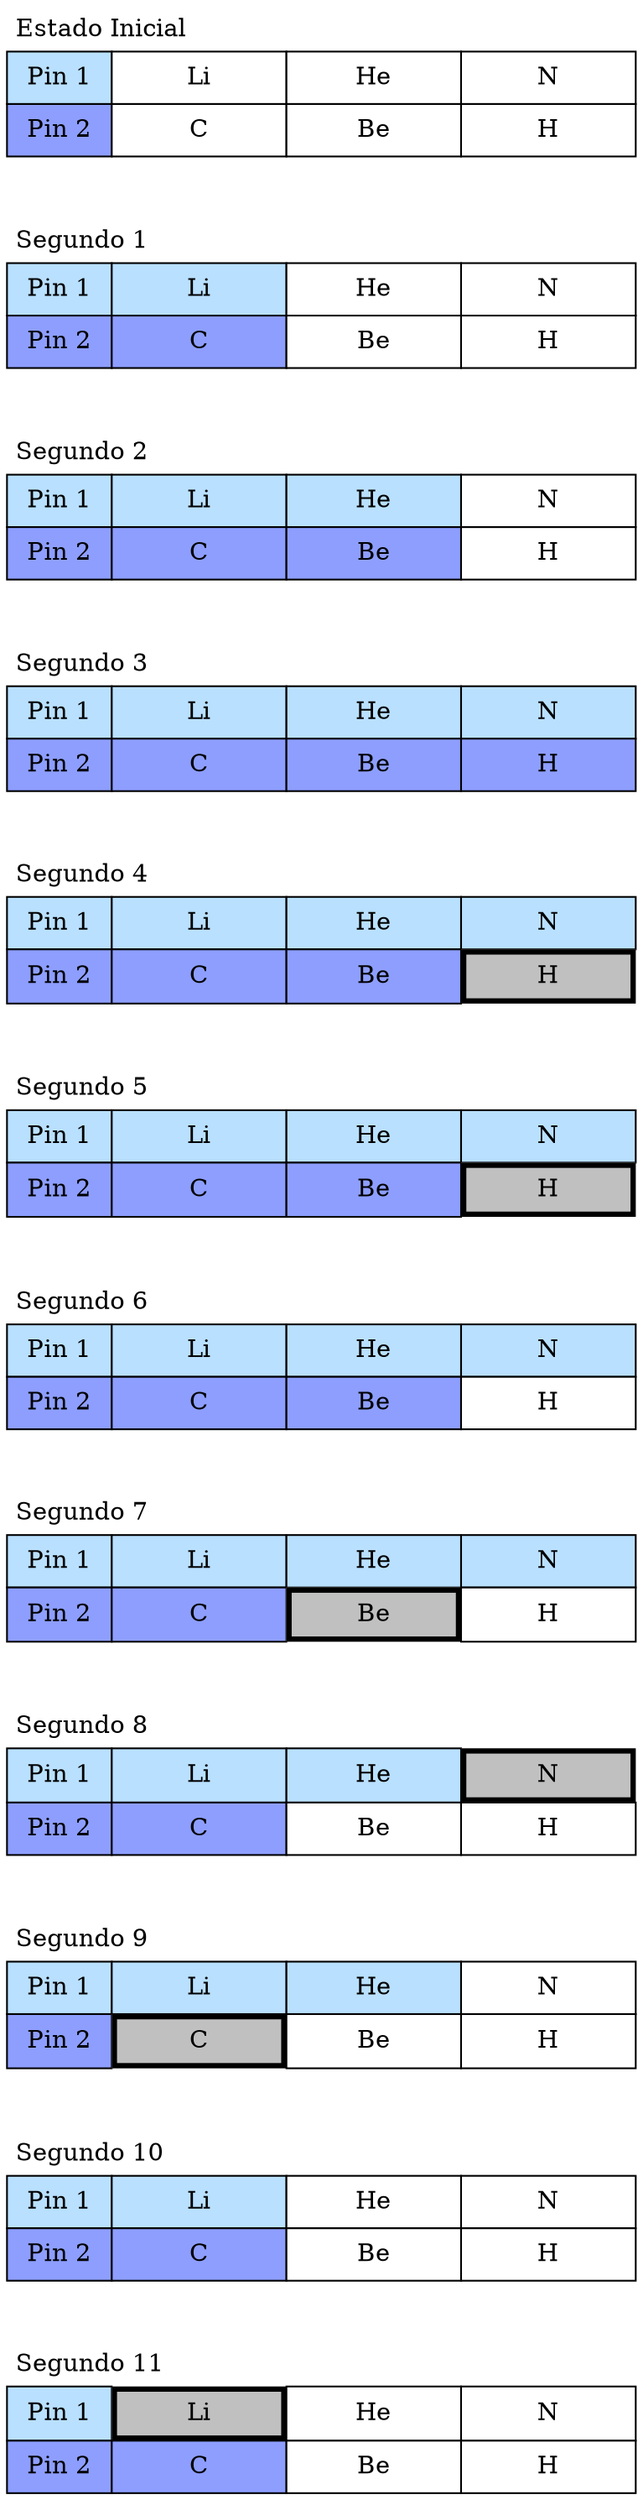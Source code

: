 digraph pasos {
rankdir = TB;
node0 [shape=none, margin=0, label=
<<TABLE BORDER="0" CELLBORDER="1" CELLSPACING="0" CELLPADDING="5">
<tr>
<td border="0" colspan="4" align="left">Estado Inicial</td>
</tr><tr>
<td BGCOLOR="#B9E0FF" width="60" height="30">Pin 1</td>
<td BGCOLOR="white" width="100" height="30">Li</td>
<td BGCOLOR="white" width="100" height="30">He</td>
<td BGCOLOR="white" width="100" height="30">N</td>
</tr>
<tr>
<td BGCOLOR="#8D9EFF" width="60" height="30">Pin 2</td>
<td BGCOLOR="white" width="100" height="30">C</td>
<td BGCOLOR="white" width="100" height="30">Be</td>
<td BGCOLOR="white" width="100" height="30">H</td>
</tr>
</TABLE>>
];
node0 -> node1[style=invis];
node1 [shape=none, margin=0, label=
<<TABLE BORDER="0" CELLBORDER="1" CELLSPACING="0" CELLPADDING="5">
<tr>
<td border="0" colspan="4" align="left">Segundo 1</td>
</tr><tr>
<td BGCOLOR="#B9E0FF" width="60" height="30">Pin 1</td>
<td BGCOLOR="#B9E0FF" width="100" height="30">Li</td>
<td BGCOLOR="white" width="100" height="30">He</td>
<td BGCOLOR="white" width="100" height="30">N</td>
</tr>
<tr>
<td BGCOLOR="#8D9EFF" width="60" height="30">Pin 2</td>
<td BGCOLOR="#8D9EFF" width="100" height="30">C</td>
<td BGCOLOR="white" width="100" height="30">Be</td>
<td BGCOLOR="white" width="100" height="30">H</td>
</tr>
</TABLE>>
];
node1 -> node2[style=invis];
node2 [shape=none, margin=0, label=
<<TABLE BORDER="0" CELLBORDER="1" CELLSPACING="0" CELLPADDING="5">
<tr>
<td border="0" colspan="4" align="left">Segundo 2</td>
</tr><tr>
<td BGCOLOR="#B9E0FF" width="60" height="30">Pin 1</td>
<td BGCOLOR="#B9E0FF" width="100" height="30">Li</td>
<td BGCOLOR="#B9E0FF" width="100" height="30">He</td>
<td BGCOLOR="white" width="100" height="30">N</td>
</tr>
<tr>
<td BGCOLOR="#8D9EFF" width="60" height="30">Pin 2</td>
<td BGCOLOR="#8D9EFF" width="100" height="30">C</td>
<td BGCOLOR="#8D9EFF" width="100" height="30">Be</td>
<td BGCOLOR="white" width="100" height="30">H</td>
</tr>
</TABLE>>
];
node2 -> node3[style=invis];
node3 [shape=none, margin=0, label=
<<TABLE BORDER="0" CELLBORDER="1" CELLSPACING="0" CELLPADDING="5">
<tr>
<td border="0" colspan="4" align="left">Segundo 3</td>
</tr><tr>
<td BGCOLOR="#B9E0FF" width="60" height="30">Pin 1</td>
<td BGCOLOR="#B9E0FF" width="100" height="30">Li</td>
<td BGCOLOR="#B9E0FF" width="100" height="30">He</td>
<td BGCOLOR="#B9E0FF" width="100" height="30">N</td>
</tr>
<tr>
<td BGCOLOR="#8D9EFF" width="60" height="30">Pin 2</td>
<td BGCOLOR="#8D9EFF" width="100" height="30">C</td>
<td BGCOLOR="#8D9EFF" width="100" height="30">Be</td>
<td BGCOLOR="#8D9EFF" width="100" height="30">H</td>
</tr>
</TABLE>>
];
node3 -> node4[style=invis];
node4 [shape=none, margin=0, label=
<<TABLE BORDER="0" CELLBORDER="1" CELLSPACING="0" CELLPADDING="5">
<tr>
<td border="0" colspan="4" align="left">Segundo 4</td>
</tr><tr>
<td BGCOLOR="#B9E0FF" width="60" height="30">Pin 1</td>
<td BGCOLOR="#B9E0FF" width="100" height="30">Li</td>
<td BGCOLOR="#B9E0FF" width="100" height="30">He</td>
<td BGCOLOR="#B9E0FF" width="100" height="30">N</td>
</tr>
<tr>
<td BGCOLOR="#8D9EFF" width="60" height="30">Pin 2</td>
<td BGCOLOR="#8D9EFF" width="100" height="30">C</td>
<td BGCOLOR="#8D9EFF" width="100" height="30">Be</td>
<td BGCOLOR="gray" width="100" height="30" border="3">H</td>
</tr>
</TABLE>>
];
node4 -> node5[style=invis];
node5 [shape=none, margin=0, label=
<<TABLE BORDER="0" CELLBORDER="1" CELLSPACING="0" CELLPADDING="5">
<tr>
<td border="0" colspan="4" align="left">Segundo 5</td>
</tr><tr>
<td BGCOLOR="#B9E0FF" width="60" height="30">Pin 1</td>
<td BGCOLOR="#B9E0FF" width="100" height="30">Li</td>
<td BGCOLOR="#B9E0FF" width="100" height="30">He</td>
<td BGCOLOR="#B9E0FF" width="100" height="30">N</td>
</tr>
<tr>
<td BGCOLOR="#8D9EFF" width="60" height="30">Pin 2</td>
<td BGCOLOR="#8D9EFF" width="100" height="30">C</td>
<td BGCOLOR="#8D9EFF" width="100" height="30">Be</td>
<td BGCOLOR="gray" width="100" height="30" border="3">H</td>
</tr>
</TABLE>>
];
node5 -> node6[style=invis];
node6 [shape=none, margin=0, label=
<<TABLE BORDER="0" CELLBORDER="1" CELLSPACING="0" CELLPADDING="5">
<tr>
<td border="0" colspan="4" align="left">Segundo 6</td>
</tr><tr>
<td BGCOLOR="#B9E0FF" width="60" height="30">Pin 1</td>
<td BGCOLOR="#B9E0FF" width="100" height="30">Li</td>
<td BGCOLOR="#B9E0FF" width="100" height="30">He</td>
<td BGCOLOR="#B9E0FF" width="100" height="30">N</td>
</tr>
<tr>
<td BGCOLOR="#8D9EFF" width="60" height="30">Pin 2</td>
<td BGCOLOR="#8D9EFF" width="100" height="30">C</td>
<td BGCOLOR="#8D9EFF" width="100" height="30">Be</td>
<td BGCOLOR="white" width="100" height="30">H</td>
</tr>
</TABLE>>
];
node6 -> node7[style=invis];
node7 [shape=none, margin=0, label=
<<TABLE BORDER="0" CELLBORDER="1" CELLSPACING="0" CELLPADDING="5">
<tr>
<td border="0" colspan="4" align="left">Segundo 7</td>
</tr><tr>
<td BGCOLOR="#B9E0FF" width="60" height="30">Pin 1</td>
<td BGCOLOR="#B9E0FF" width="100" height="30">Li</td>
<td BGCOLOR="#B9E0FF" width="100" height="30">He</td>
<td BGCOLOR="#B9E0FF" width="100" height="30">N</td>
</tr>
<tr>
<td BGCOLOR="#8D9EFF" width="60" height="30">Pin 2</td>
<td BGCOLOR="#8D9EFF" width="100" height="30">C</td>
<td BGCOLOR="gray" width="100" height="30" border="3">Be</td>
<td BGCOLOR="white" width="100" height="30">H</td>
</tr>
</TABLE>>
];
node7 -> node8[style=invis];
node8 [shape=none, margin=0, label=
<<TABLE BORDER="0" CELLBORDER="1" CELLSPACING="0" CELLPADDING="5">
<tr>
<td border="0" colspan="4" align="left">Segundo 8</td>
</tr><tr>
<td BGCOLOR="#B9E0FF" width="60" height="30">Pin 1</td>
<td BGCOLOR="#B9E0FF" width="100" height="30">Li</td>
<td BGCOLOR="#B9E0FF" width="100" height="30">He</td>
<td BGCOLOR="gray" width="100" height="30" border="3">N</td>
</tr>
<tr>
<td BGCOLOR="#8D9EFF" width="60" height="30">Pin 2</td>
<td BGCOLOR="#8D9EFF" width="100" height="30">C</td>
<td BGCOLOR="white" width="100" height="30">Be</td>
<td BGCOLOR="white" width="100" height="30">H</td>
</tr>
</TABLE>>
];
node8 -> node9[style=invis];
node9 [shape=none, margin=0, label=
<<TABLE BORDER="0" CELLBORDER="1" CELLSPACING="0" CELLPADDING="5">
<tr>
<td border="0" colspan="4" align="left">Segundo 9</td>
</tr><tr>
<td BGCOLOR="#B9E0FF" width="60" height="30">Pin 1</td>
<td BGCOLOR="#B9E0FF" width="100" height="30">Li</td>
<td BGCOLOR="#B9E0FF" width="100" height="30">He</td>
<td BGCOLOR="white" width="100" height="30">N</td>
</tr>
<tr>
<td BGCOLOR="#8D9EFF" width="60" height="30">Pin 2</td>
<td BGCOLOR="gray" width="100" height="30" border="3">C</td>
<td BGCOLOR="white" width="100" height="30">Be</td>
<td BGCOLOR="white" width="100" height="30">H</td>
</tr>
</TABLE>>
];
node9 -> node10[style=invis];
node10 [shape=none, margin=0, label=
<<TABLE BORDER="0" CELLBORDER="1" CELLSPACING="0" CELLPADDING="5">
<tr>
<td border="0" colspan="4" align="left">Segundo 10</td>
</tr><tr>
<td BGCOLOR="#B9E0FF" width="60" height="30">Pin 1</td>
<td BGCOLOR="#B9E0FF" width="100" height="30">Li</td>
<td BGCOLOR="white" width="100" height="30">He</td>
<td BGCOLOR="white" width="100" height="30">N</td>
</tr>
<tr>
<td BGCOLOR="#8D9EFF" width="60" height="30">Pin 2</td>
<td BGCOLOR="#8D9EFF" width="100" height="30">C</td>
<td BGCOLOR="white" width="100" height="30">Be</td>
<td BGCOLOR="white" width="100" height="30">H</td>
</tr>
</TABLE>>
];
node10 -> node11[style=invis];
node11 [shape=none, margin=0, label=
<<TABLE BORDER="0" CELLBORDER="1" CELLSPACING="0" CELLPADDING="5">
<tr>
<td border="0" colspan="4" align="left">Segundo 11</td>
</tr><tr>
<td BGCOLOR="#B9E0FF" width="60" height="30">Pin 1</td>
<td BGCOLOR="gray" width="100" height="30" border="3">Li</td>
<td BGCOLOR="white" width="100" height="30">He</td>
<td BGCOLOR="white" width="100" height="30">N</td>
</tr>
<tr>
<td BGCOLOR="#8D9EFF" width="60" height="30">Pin 2</td>
<td BGCOLOR="#8D9EFF" width="100" height="30">C</td>
<td BGCOLOR="white" width="100" height="30">Be</td>
<td BGCOLOR="white" width="100" height="30">H</td>
</tr>
</TABLE>>
];
}